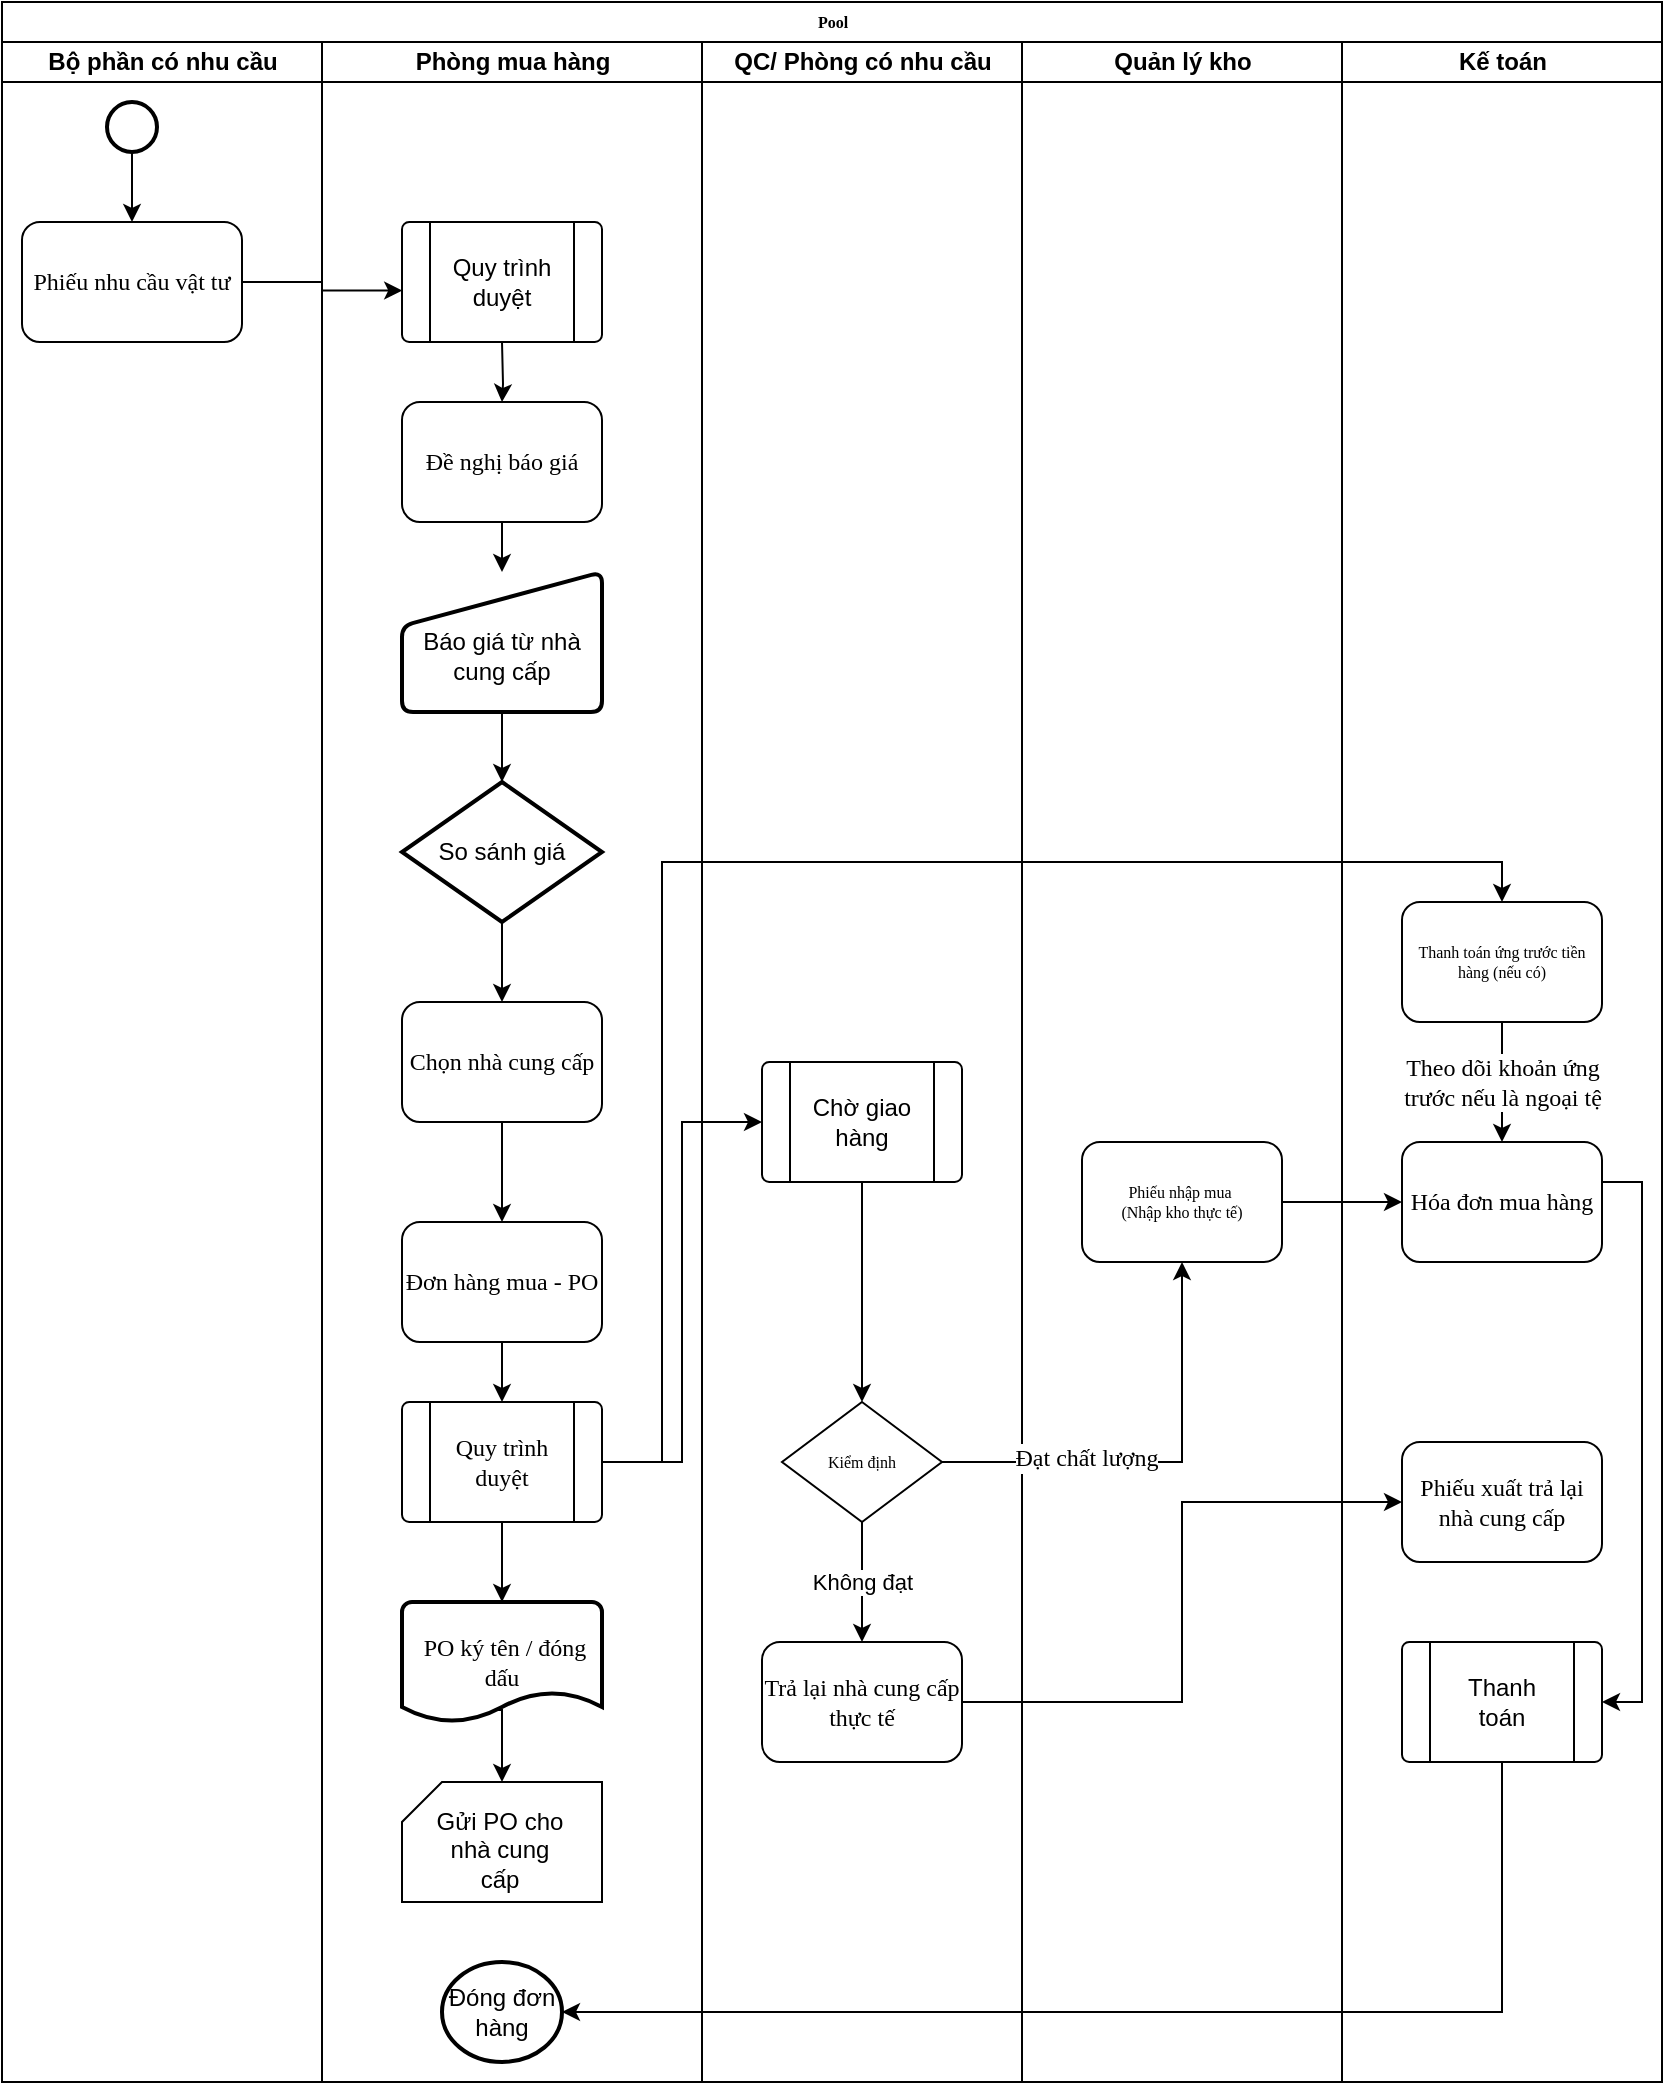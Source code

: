 <mxfile version="20.6.2" type="github">
  <diagram name="Page-1" id="74e2e168-ea6b-b213-b513-2b3c1d86103e">
    <mxGraphModel dx="1303" dy="683" grid="1" gridSize="10" guides="1" tooltips="1" connect="1" arrows="1" fold="1" page="1" pageScale="1" pageWidth="1100" pageHeight="850" background="none" math="0" shadow="0">
      <root>
        <mxCell id="0" />
        <mxCell id="1" parent="0" />
        <mxCell id="77e6c97f196da883-1" value="Pool" style="swimlane;html=1;childLayout=stackLayout;startSize=20;rounded=0;shadow=0;labelBackgroundColor=none;strokeWidth=1;fontFamily=Verdana;fontSize=8;align=center;" parent="1" vertex="1">
          <mxGeometry x="50" y="40" width="830" height="1040" as="geometry" />
        </mxCell>
        <mxCell id="77e6c97f196da883-2" value="Bộ phần có nhu cầu" style="swimlane;html=1;startSize=20;" parent="77e6c97f196da883-1" vertex="1">
          <mxGeometry y="20" width="160" height="1020" as="geometry" />
        </mxCell>
        <mxCell id="77e6c97f196da883-8" value="&lt;font face=&quot;Times New Roman&quot; style=&quot;font-size: 12px;&quot;&gt;Phiếu nhu cầu vật tư&lt;/font&gt;" style="rounded=1;whiteSpace=wrap;html=1;shadow=0;labelBackgroundColor=none;strokeWidth=1;fontFamily=Verdana;fontSize=8;align=center;" parent="77e6c97f196da883-2" vertex="1">
          <mxGeometry x="10" y="90" width="110" height="60" as="geometry" />
        </mxCell>
        <mxCell id="jSJomd8VGbYqW8xwYD3U-2" style="edgeStyle=orthogonalEdgeStyle;rounded=0;orthogonalLoop=1;jettySize=auto;html=1;" edge="1" parent="77e6c97f196da883-2" source="jSJomd8VGbYqW8xwYD3U-1" target="77e6c97f196da883-8">
          <mxGeometry relative="1" as="geometry" />
        </mxCell>
        <mxCell id="jSJomd8VGbYqW8xwYD3U-1" value="" style="strokeWidth=2;html=1;shape=mxgraph.flowchart.start_2;whiteSpace=wrap;" vertex="1" parent="77e6c97f196da883-2">
          <mxGeometry x="52.5" y="30" width="25" height="25" as="geometry" />
        </mxCell>
        <mxCell id="77e6c97f196da883-3" value="Phòng mua hàng" style="swimlane;html=1;startSize=20;" parent="77e6c97f196da883-1" vertex="1">
          <mxGeometry x="160" y="20" width="190" height="1020" as="geometry" />
        </mxCell>
        <mxCell id="jSJomd8VGbYqW8xwYD3U-17" style="edgeStyle=orthogonalEdgeStyle;rounded=0;orthogonalLoop=1;jettySize=auto;html=1;entryX=0.5;entryY=0;entryDx=0;entryDy=0;" edge="1" parent="77e6c97f196da883-3" source="77e6c97f196da883-9" target="jSJomd8VGbYqW8xwYD3U-12">
          <mxGeometry relative="1" as="geometry" />
        </mxCell>
        <mxCell id="77e6c97f196da883-9" value="&lt;font face=&quot;Times New Roman&quot; style=&quot;font-size: 12px;&quot;&gt;Đơn hàng mua - PO&lt;/font&gt;" style="rounded=1;whiteSpace=wrap;html=1;shadow=0;labelBackgroundColor=none;strokeWidth=1;fontFamily=Verdana;fontSize=8;align=center;" parent="77e6c97f196da883-3" vertex="1">
          <mxGeometry x="40" y="590" width="100" height="60" as="geometry" />
        </mxCell>
        <mxCell id="jSJomd8VGbYqW8xwYD3U-67" style="edgeStyle=orthogonalEdgeStyle;rounded=0;orthogonalLoop=1;jettySize=auto;html=1;fontFamily=Times New Roman;fontSize=12;" edge="1" parent="77e6c97f196da883-3" source="jSJomd8VGbYqW8xwYD3U-8" target="77e6c97f196da883-12">
          <mxGeometry relative="1" as="geometry">
            <Array as="points">
              <mxPoint x="90" y="420" />
              <mxPoint x="90" y="420" />
            </Array>
          </mxGeometry>
        </mxCell>
        <mxCell id="jSJomd8VGbYqW8xwYD3U-8" value="So sánh giá" style="strokeWidth=2;html=1;shape=mxgraph.flowchart.decision;whiteSpace=wrap;shadow=0;" vertex="1" parent="77e6c97f196da883-3">
          <mxGeometry x="40" y="370" width="100" height="70" as="geometry" />
        </mxCell>
        <mxCell id="jSJomd8VGbYqW8xwYD3U-66" style="edgeStyle=orthogonalEdgeStyle;rounded=0;orthogonalLoop=1;jettySize=auto;html=1;entryX=0.5;entryY=0;entryDx=0;entryDy=0;fontFamily=Times New Roman;fontSize=12;" edge="1" parent="77e6c97f196da883-3" source="77e6c97f196da883-12" target="77e6c97f196da883-9">
          <mxGeometry relative="1" as="geometry" />
        </mxCell>
        <mxCell id="77e6c97f196da883-12" value="&lt;font face=&quot;Times New Roman&quot; style=&quot;font-size: 12px;&quot;&gt;Chọn nhà cung cấp&lt;/font&gt;" style="rounded=1;whiteSpace=wrap;html=1;shadow=0;labelBackgroundColor=none;strokeWidth=1;fontFamily=Verdana;fontSize=8;align=center;" parent="77e6c97f196da883-3" vertex="1">
          <mxGeometry x="40" y="480" width="100" height="60" as="geometry" />
        </mxCell>
        <mxCell id="jSJomd8VGbYqW8xwYD3U-70" style="edgeStyle=orthogonalEdgeStyle;rounded=0;orthogonalLoop=1;jettySize=auto;html=1;fontFamily=Times New Roman;fontSize=12;" edge="1" parent="77e6c97f196da883-3" source="77e6c97f196da883-11" target="jSJomd8VGbYqW8xwYD3U-10">
          <mxGeometry relative="1" as="geometry" />
        </mxCell>
        <mxCell id="77e6c97f196da883-11" value="&lt;font face=&quot;Times New Roman&quot; style=&quot;font-size: 12px;&quot;&gt;Đề nghị báo giá&lt;/font&gt;" style="rounded=1;whiteSpace=wrap;html=1;shadow=0;labelBackgroundColor=none;strokeWidth=1;fontFamily=Verdana;fontSize=8;align=center;" parent="77e6c97f196da883-3" vertex="1">
          <mxGeometry x="40" y="180" width="100" height="60" as="geometry" />
        </mxCell>
        <mxCell id="jSJomd8VGbYqW8xwYD3U-71" style="edgeStyle=orthogonalEdgeStyle;rounded=0;orthogonalLoop=1;jettySize=auto;html=1;fontFamily=Times New Roman;fontSize=12;" edge="1" parent="77e6c97f196da883-3" source="jSJomd8VGbYqW8xwYD3U-10" target="jSJomd8VGbYqW8xwYD3U-8">
          <mxGeometry relative="1" as="geometry" />
        </mxCell>
        <mxCell id="jSJomd8VGbYqW8xwYD3U-10" value="&lt;br&gt;Báo giá từ nhà cung cấp" style="html=1;strokeWidth=2;shape=manualInput;whiteSpace=wrap;rounded=1;size=27;arcSize=11;" vertex="1" parent="77e6c97f196da883-3">
          <mxGeometry x="40" y="265" width="100" height="70" as="geometry" />
        </mxCell>
        <mxCell id="jSJomd8VGbYqW8xwYD3U-63" style="edgeStyle=orthogonalEdgeStyle;rounded=0;orthogonalLoop=1;jettySize=auto;html=1;entryX=0.5;entryY=0;entryDx=0;entryDy=0;entryPerimeter=0;fontFamily=Times New Roman;fontSize=12;exitX=0.407;exitY=0.9;exitDx=0;exitDy=0;exitPerimeter=0;" edge="1" parent="77e6c97f196da883-3" source="jSJomd8VGbYqW8xwYD3U-11" target="jSJomd8VGbYqW8xwYD3U-20">
          <mxGeometry relative="1" as="geometry" />
        </mxCell>
        <mxCell id="jSJomd8VGbYqW8xwYD3U-11" value="&lt;font face=&quot;Times New Roman&quot;&gt;&amp;nbsp;PO ký tên / đóng dấu&lt;/font&gt;" style="strokeWidth=2;html=1;shape=mxgraph.flowchart.document2;whiteSpace=wrap;size=0.25;" vertex="1" parent="77e6c97f196da883-3">
          <mxGeometry x="40" y="780" width="100" height="60" as="geometry" />
        </mxCell>
        <mxCell id="jSJomd8VGbYqW8xwYD3U-16" value="" style="group" vertex="1" connectable="0" parent="77e6c97f196da883-3">
          <mxGeometry x="40" y="680" width="100" height="60" as="geometry" />
        </mxCell>
        <mxCell id="jSJomd8VGbYqW8xwYD3U-12" value="" style="verticalLabelPosition=bottom;verticalAlign=top;html=1;shape=process;whiteSpace=wrap;rounded=1;size=0.14;arcSize=6;" vertex="1" parent="jSJomd8VGbYqW8xwYD3U-16">
          <mxGeometry width="100" height="60" as="geometry" />
        </mxCell>
        <mxCell id="jSJomd8VGbYqW8xwYD3U-13" value="&lt;font style=&quot;font-size: 12px;&quot; face=&quot;Times New Roman&quot;&gt;Quy trình duyệt&lt;/font&gt;" style="text;html=1;strokeColor=none;fillColor=none;align=center;verticalAlign=middle;whiteSpace=wrap;rounded=0;" vertex="1" parent="jSJomd8VGbYqW8xwYD3U-16">
          <mxGeometry x="20" y="15" width="60" height="30" as="geometry" />
        </mxCell>
        <mxCell id="jSJomd8VGbYqW8xwYD3U-23" value="" style="group" vertex="1" connectable="0" parent="77e6c97f196da883-3">
          <mxGeometry x="40" y="870" width="100" height="60" as="geometry" />
        </mxCell>
        <mxCell id="jSJomd8VGbYqW8xwYD3U-20" value="" style="verticalLabelPosition=bottom;verticalAlign=top;html=1;shape=card;whiteSpace=wrap;size=20;arcSize=12;" vertex="1" parent="jSJomd8VGbYqW8xwYD3U-23">
          <mxGeometry width="100" height="60" as="geometry" />
        </mxCell>
        <mxCell id="jSJomd8VGbYqW8xwYD3U-21" value="Gửi PO cho nhà cung cấp" style="text;html=1;strokeColor=none;fillColor=none;align=center;verticalAlign=middle;whiteSpace=wrap;rounded=0;" vertex="1" parent="jSJomd8VGbYqW8xwYD3U-23">
          <mxGeometry x="14" y="20" width="70" height="27" as="geometry" />
        </mxCell>
        <mxCell id="jSJomd8VGbYqW8xwYD3U-43" value="Đóng đơn hàng" style="strokeWidth=2;html=1;shape=mxgraph.flowchart.start_2;whiteSpace=wrap;" vertex="1" parent="77e6c97f196da883-3">
          <mxGeometry x="60" y="960" width="60" height="50" as="geometry" />
        </mxCell>
        <mxCell id="jSJomd8VGbYqW8xwYD3U-59" value="" style="group" vertex="1" connectable="0" parent="77e6c97f196da883-3">
          <mxGeometry x="40" y="90" width="100" height="60" as="geometry" />
        </mxCell>
        <mxCell id="jSJomd8VGbYqW8xwYD3U-4" value="" style="verticalLabelPosition=bottom;verticalAlign=top;html=1;shape=process;whiteSpace=wrap;rounded=1;size=0.14;arcSize=6;" vertex="1" parent="jSJomd8VGbYqW8xwYD3U-59">
          <mxGeometry width="100" height="60" as="geometry" />
        </mxCell>
        <mxCell id="jSJomd8VGbYqW8xwYD3U-5" value="Quy trình duyệt" style="text;html=1;strokeColor=none;fillColor=none;align=center;verticalAlign=middle;whiteSpace=wrap;rounded=0;" vertex="1" parent="jSJomd8VGbYqW8xwYD3U-59">
          <mxGeometry x="20" y="15" width="60" height="30" as="geometry" />
        </mxCell>
        <mxCell id="jSJomd8VGbYqW8xwYD3U-65" style="edgeStyle=orthogonalEdgeStyle;rounded=0;orthogonalLoop=1;jettySize=auto;html=1;entryX=0.5;entryY=0;entryDx=0;entryDy=0;entryPerimeter=0;fontFamily=Times New Roman;fontSize=12;exitX=0.5;exitY=1;exitDx=0;exitDy=0;" edge="1" parent="77e6c97f196da883-3" source="jSJomd8VGbYqW8xwYD3U-12" target="jSJomd8VGbYqW8xwYD3U-11">
          <mxGeometry relative="1" as="geometry">
            <mxPoint x="90" y="750" as="sourcePoint" />
          </mxGeometry>
        </mxCell>
        <mxCell id="jSJomd8VGbYqW8xwYD3U-69" style="edgeStyle=orthogonalEdgeStyle;rounded=0;orthogonalLoop=1;jettySize=auto;html=1;fontFamily=Times New Roman;fontSize=12;" edge="1" parent="77e6c97f196da883-3" target="77e6c97f196da883-11">
          <mxGeometry relative="1" as="geometry">
            <mxPoint x="90" y="150" as="sourcePoint" />
          </mxGeometry>
        </mxCell>
        <mxCell id="77e6c97f196da883-5" value="QC/ Phòng có nhu cầu" style="swimlane;html=1;startSize=20;" parent="77e6c97f196da883-1" vertex="1">
          <mxGeometry x="350" y="20" width="160" height="1020" as="geometry" />
        </mxCell>
        <mxCell id="jSJomd8VGbYqW8xwYD3U-35" value="Không đạt" style="edgeStyle=orthogonalEdgeStyle;rounded=0;orthogonalLoop=1;jettySize=auto;html=1;entryX=0.5;entryY=0;entryDx=0;entryDy=0;" edge="1" parent="77e6c97f196da883-5" source="77e6c97f196da883-16" target="jSJomd8VGbYqW8xwYD3U-34">
          <mxGeometry relative="1" as="geometry" />
        </mxCell>
        <mxCell id="77e6c97f196da883-16" value="Kiểm định" style="rhombus;whiteSpace=wrap;html=1;rounded=0;shadow=0;labelBackgroundColor=none;strokeWidth=1;fontFamily=Verdana;fontSize=8;align=center;" parent="77e6c97f196da883-5" vertex="1">
          <mxGeometry x="40" y="680" width="80" height="60" as="geometry" />
        </mxCell>
        <mxCell id="jSJomd8VGbYqW8xwYD3U-34" value="&lt;font face=&quot;Times New Roman&quot; style=&quot;font-size: 12px;&quot;&gt;Trả lại nhà cung cấp thực tế&lt;/font&gt;" style="rounded=1;whiteSpace=wrap;html=1;shadow=0;labelBackgroundColor=none;strokeWidth=1;fontFamily=Verdana;fontSize=8;align=center;" vertex="1" parent="77e6c97f196da883-5">
          <mxGeometry x="30" y="800" width="100" height="60" as="geometry" />
        </mxCell>
        <mxCell id="jSJomd8VGbYqW8xwYD3U-36" value="" style="group" vertex="1" connectable="0" parent="77e6c97f196da883-5">
          <mxGeometry x="30" y="510" width="100" height="60" as="geometry" />
        </mxCell>
        <mxCell id="jSJomd8VGbYqW8xwYD3U-37" value="" style="verticalLabelPosition=bottom;verticalAlign=top;html=1;shape=process;whiteSpace=wrap;rounded=1;size=0.14;arcSize=6;" vertex="1" parent="jSJomd8VGbYqW8xwYD3U-36">
          <mxGeometry width="100" height="60" as="geometry" />
        </mxCell>
        <mxCell id="jSJomd8VGbYqW8xwYD3U-38" value="Chờ giao hàng" style="text;html=1;strokeColor=none;fillColor=none;align=center;verticalAlign=middle;whiteSpace=wrap;rounded=0;" vertex="1" parent="jSJomd8VGbYqW8xwYD3U-36">
          <mxGeometry x="20" y="15" width="60" height="30" as="geometry" />
        </mxCell>
        <mxCell id="jSJomd8VGbYqW8xwYD3U-42" style="edgeStyle=orthogonalEdgeStyle;rounded=0;orthogonalLoop=1;jettySize=auto;html=1;entryX=0.5;entryY=0;entryDx=0;entryDy=0;" edge="1" parent="77e6c97f196da883-5" source="jSJomd8VGbYqW8xwYD3U-37" target="77e6c97f196da883-16">
          <mxGeometry relative="1" as="geometry">
            <Array as="points">
              <mxPoint x="80" y="640" />
              <mxPoint x="80" y="640" />
            </Array>
          </mxGeometry>
        </mxCell>
        <mxCell id="77e6c97f196da883-6" value="Quản lý kho" style="swimlane;html=1;startSize=20;" parent="77e6c97f196da883-1" vertex="1">
          <mxGeometry x="510" y="20" width="160" height="1020" as="geometry" />
        </mxCell>
        <mxCell id="77e6c97f196da883-19" value="Phiếu nhập mua&amp;nbsp;&lt;br&gt;(Nhập kho thực tế)" style="rounded=1;whiteSpace=wrap;html=1;shadow=0;labelBackgroundColor=none;strokeWidth=1;fontFamily=Verdana;fontSize=8;align=center;" parent="77e6c97f196da883-6" vertex="1">
          <mxGeometry x="30" y="550" width="100" height="60" as="geometry" />
        </mxCell>
        <mxCell id="77e6c97f196da883-7" value="Kế toán" style="swimlane;html=1;startSize=20;" parent="77e6c97f196da883-1" vertex="1">
          <mxGeometry x="670" y="20" width="160" height="1020" as="geometry" />
        </mxCell>
        <mxCell id="jSJomd8VGbYqW8xwYD3U-52" style="edgeStyle=orthogonalEdgeStyle;rounded=0;orthogonalLoop=1;jettySize=auto;html=1;entryX=1;entryY=0.5;entryDx=0;entryDy=0;" edge="1" parent="77e6c97f196da883-7" source="jSJomd8VGbYqW8xwYD3U-46" target="jSJomd8VGbYqW8xwYD3U-40">
          <mxGeometry relative="1" as="geometry">
            <Array as="points">
              <mxPoint x="150" y="570" />
              <mxPoint x="150" y="830" />
            </Array>
          </mxGeometry>
        </mxCell>
        <mxCell id="jSJomd8VGbYqW8xwYD3U-46" value="&lt;font style=&quot;font-size: 12px;&quot; face=&quot;Times New Roman&quot;&gt;Hóa đơn mua hàng&lt;/font&gt;" style="rounded=1;whiteSpace=wrap;html=1;shadow=0;labelBackgroundColor=none;strokeWidth=1;fontFamily=Verdana;fontSize=8;align=center;" vertex="1" parent="77e6c97f196da883-7">
          <mxGeometry x="30" y="550" width="100" height="60" as="geometry" />
        </mxCell>
        <mxCell id="jSJomd8VGbYqW8xwYD3U-50" value="&lt;font style=&quot;font-size: 12px;&quot; face=&quot;Times New Roman&quot;&gt;Phiếu xuất trả lại nhà cung cấp&lt;/font&gt;" style="rounded=1;whiteSpace=wrap;html=1;shadow=0;labelBackgroundColor=none;strokeWidth=1;fontFamily=Verdana;fontSize=8;align=center;" vertex="1" parent="77e6c97f196da883-7">
          <mxGeometry x="30" y="700" width="100" height="60" as="geometry" />
        </mxCell>
        <mxCell id="jSJomd8VGbYqW8xwYD3U-75" value="Theo dõi khoản ứng &lt;br&gt;trước nếu là ngoại tệ" style="edgeStyle=orthogonalEdgeStyle;rounded=0;orthogonalLoop=1;jettySize=auto;html=1;exitX=0.5;exitY=1;exitDx=0;exitDy=0;entryX=0.5;entryY=0;entryDx=0;entryDy=0;fontFamily=Times New Roman;fontSize=12;" edge="1" parent="77e6c97f196da883-7" source="77e6c97f196da883-14" target="jSJomd8VGbYqW8xwYD3U-46">
          <mxGeometry relative="1" as="geometry" />
        </mxCell>
        <mxCell id="77e6c97f196da883-14" value="Thanh toán ứng trước tiền hàng (nếu có)" style="rounded=1;whiteSpace=wrap;html=1;shadow=0;labelBackgroundColor=none;strokeWidth=1;fontFamily=Verdana;fontSize=8;align=center;" parent="77e6c97f196da883-7" vertex="1">
          <mxGeometry x="30" y="430" width="100" height="60" as="geometry" />
        </mxCell>
        <mxCell id="jSJomd8VGbYqW8xwYD3U-39" value="" style="group" vertex="1" connectable="0" parent="77e6c97f196da883-7">
          <mxGeometry x="30" y="800" width="100" height="60" as="geometry" />
        </mxCell>
        <mxCell id="jSJomd8VGbYqW8xwYD3U-40" value="" style="verticalLabelPosition=bottom;verticalAlign=top;html=1;shape=process;whiteSpace=wrap;rounded=1;size=0.14;arcSize=6;" vertex="1" parent="jSJomd8VGbYqW8xwYD3U-39">
          <mxGeometry width="100" height="60" as="geometry" />
        </mxCell>
        <mxCell id="jSJomd8VGbYqW8xwYD3U-41" value="Thanh toán" style="text;html=1;strokeColor=none;fillColor=none;align=center;verticalAlign=middle;whiteSpace=wrap;rounded=0;" vertex="1" parent="jSJomd8VGbYqW8xwYD3U-39">
          <mxGeometry x="20" y="15" width="60" height="30" as="geometry" />
        </mxCell>
        <mxCell id="jSJomd8VGbYqW8xwYD3U-33" style="edgeStyle=orthogonalEdgeStyle;rounded=0;orthogonalLoop=1;jettySize=auto;html=1;" edge="1" parent="77e6c97f196da883-1" source="77e6c97f196da883-16" target="77e6c97f196da883-19">
          <mxGeometry relative="1" as="geometry" />
        </mxCell>
        <mxCell id="jSJomd8VGbYqW8xwYD3U-76" value="Đạt chất lượng" style="edgeLabel;html=1;align=center;verticalAlign=middle;resizable=0;points=[];fontSize=12;fontFamily=Times New Roman;" vertex="1" connectable="0" parent="jSJomd8VGbYqW8xwYD3U-33">
          <mxGeometry x="-0.35" y="2" relative="1" as="geometry">
            <mxPoint as="offset" />
          </mxGeometry>
        </mxCell>
        <mxCell id="jSJomd8VGbYqW8xwYD3U-44" style="edgeStyle=orthogonalEdgeStyle;rounded=0;orthogonalLoop=1;jettySize=auto;html=1;entryX=1;entryY=0.5;entryDx=0;entryDy=0;entryPerimeter=0;exitX=0.5;exitY=1;exitDx=0;exitDy=0;" edge="1" parent="77e6c97f196da883-1" source="jSJomd8VGbYqW8xwYD3U-40" target="jSJomd8VGbYqW8xwYD3U-43">
          <mxGeometry relative="1" as="geometry">
            <mxPoint x="920" y="580" as="sourcePoint" />
            <Array as="points">
              <mxPoint x="750" y="1005" />
            </Array>
          </mxGeometry>
        </mxCell>
        <mxCell id="jSJomd8VGbYqW8xwYD3U-47" style="edgeStyle=orthogonalEdgeStyle;rounded=0;orthogonalLoop=1;jettySize=auto;html=1;entryX=0;entryY=0.5;entryDx=0;entryDy=0;" edge="1" parent="77e6c97f196da883-1" source="77e6c97f196da883-19" target="jSJomd8VGbYqW8xwYD3U-46">
          <mxGeometry relative="1" as="geometry" />
        </mxCell>
        <mxCell id="jSJomd8VGbYqW8xwYD3U-51" style="edgeStyle=orthogonalEdgeStyle;rounded=0;orthogonalLoop=1;jettySize=auto;html=1;entryX=0;entryY=0.5;entryDx=0;entryDy=0;" edge="1" parent="77e6c97f196da883-1" source="jSJomd8VGbYqW8xwYD3U-34" target="jSJomd8VGbYqW8xwYD3U-50">
          <mxGeometry relative="1" as="geometry">
            <mxPoint x="640" y="810" as="targetPoint" />
          </mxGeometry>
        </mxCell>
        <mxCell id="jSJomd8VGbYqW8xwYD3U-64" style="edgeStyle=orthogonalEdgeStyle;rounded=0;orthogonalLoop=1;jettySize=auto;html=1;entryX=0.001;entryY=0.571;entryDx=0;entryDy=0;entryPerimeter=0;fontFamily=Times New Roman;fontSize=12;" edge="1" parent="77e6c97f196da883-1" source="77e6c97f196da883-8" target="jSJomd8VGbYqW8xwYD3U-4">
          <mxGeometry relative="1" as="geometry" />
        </mxCell>
        <mxCell id="jSJomd8VGbYqW8xwYD3U-73" style="edgeStyle=orthogonalEdgeStyle;rounded=0;orthogonalLoop=1;jettySize=auto;html=1;entryX=0;entryY=0.5;entryDx=0;entryDy=0;fontFamily=Times New Roman;fontSize=12;" edge="1" parent="77e6c97f196da883-1" source="jSJomd8VGbYqW8xwYD3U-12" target="jSJomd8VGbYqW8xwYD3U-37">
          <mxGeometry relative="1" as="geometry" />
        </mxCell>
        <mxCell id="jSJomd8VGbYqW8xwYD3U-74" style="edgeStyle=orthogonalEdgeStyle;rounded=0;orthogonalLoop=1;jettySize=auto;html=1;exitX=1;exitY=0.5;exitDx=0;exitDy=0;entryX=0.5;entryY=0;entryDx=0;entryDy=0;fontFamily=Times New Roman;fontSize=12;" edge="1" parent="77e6c97f196da883-1" source="jSJomd8VGbYqW8xwYD3U-12" target="77e6c97f196da883-14">
          <mxGeometry relative="1" as="geometry">
            <Array as="points">
              <mxPoint x="330" y="730" />
              <mxPoint x="330" y="430" />
              <mxPoint x="750" y="430" />
            </Array>
          </mxGeometry>
        </mxCell>
      </root>
    </mxGraphModel>
  </diagram>
</mxfile>
